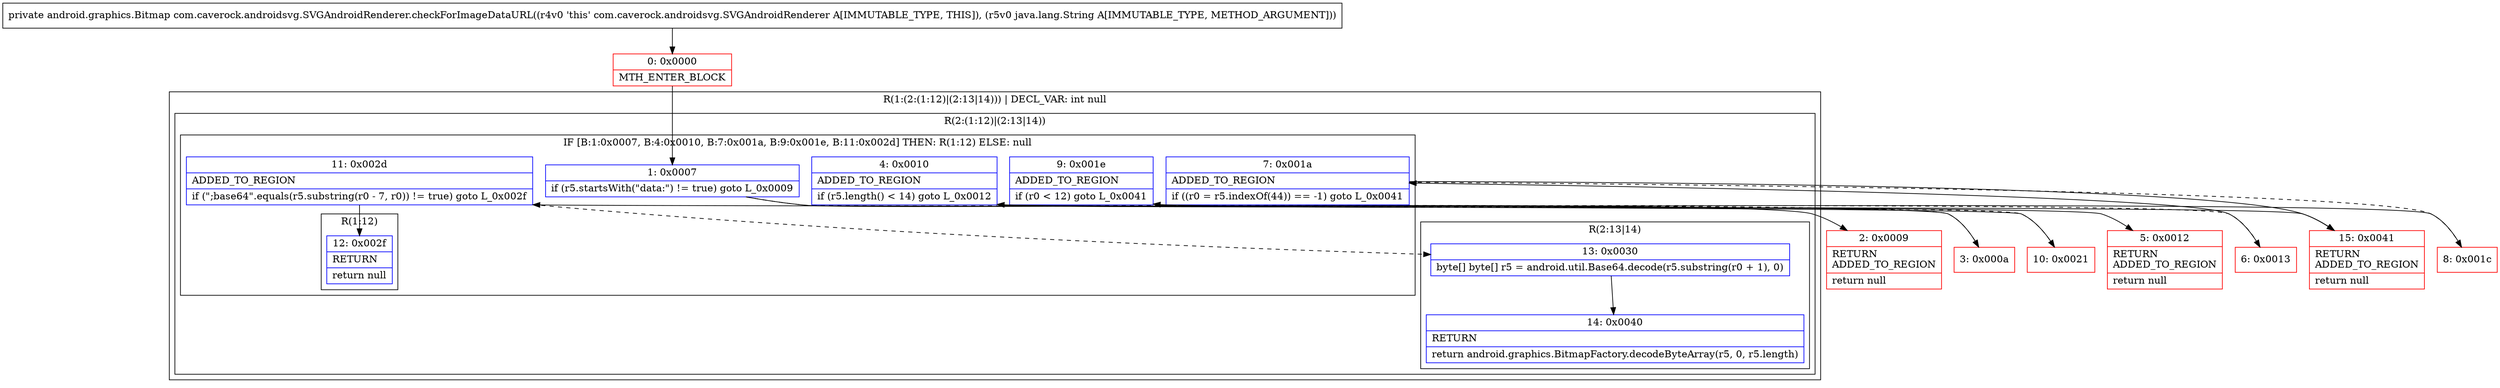 digraph "CFG forcom.caverock.androidsvg.SVGAndroidRenderer.checkForImageDataURL(Ljava\/lang\/String;)Landroid\/graphics\/Bitmap;" {
subgraph cluster_Region_1689062900 {
label = "R(1:(2:(1:12)|(2:13|14))) | DECL_VAR: int null\l";
node [shape=record,color=blue];
subgraph cluster_Region_1427433701 {
label = "R(2:(1:12)|(2:13|14))";
node [shape=record,color=blue];
subgraph cluster_IfRegion_718542171 {
label = "IF [B:1:0x0007, B:4:0x0010, B:7:0x001a, B:9:0x001e, B:11:0x002d] THEN: R(1:12) ELSE: null";
node [shape=record,color=blue];
Node_1 [shape=record,label="{1\:\ 0x0007|if (r5.startsWith(\"data:\") != true) goto L_0x0009\l}"];
Node_4 [shape=record,label="{4\:\ 0x0010|ADDED_TO_REGION\l|if (r5.length() \< 14) goto L_0x0012\l}"];
Node_7 [shape=record,label="{7\:\ 0x001a|ADDED_TO_REGION\l|if ((r0 = r5.indexOf(44)) == \-1) goto L_0x0041\l}"];
Node_9 [shape=record,label="{9\:\ 0x001e|ADDED_TO_REGION\l|if (r0 \< 12) goto L_0x0041\l}"];
Node_11 [shape=record,label="{11\:\ 0x002d|ADDED_TO_REGION\l|if (\";base64\".equals(r5.substring(r0 \- 7, r0)) != true) goto L_0x002f\l}"];
subgraph cluster_Region_2004791316 {
label = "R(1:12)";
node [shape=record,color=blue];
Node_12 [shape=record,label="{12\:\ 0x002f|RETURN\l|return null\l}"];
}
}
subgraph cluster_Region_861696462 {
label = "R(2:13|14)";
node [shape=record,color=blue];
Node_13 [shape=record,label="{13\:\ 0x0030|byte[] byte[] r5 = android.util.Base64.decode(r5.substring(r0 + 1), 0)\l}"];
Node_14 [shape=record,label="{14\:\ 0x0040|RETURN\l|return android.graphics.BitmapFactory.decodeByteArray(r5, 0, r5.length)\l}"];
}
}
}
Node_0 [shape=record,color=red,label="{0\:\ 0x0000|MTH_ENTER_BLOCK\l}"];
Node_2 [shape=record,color=red,label="{2\:\ 0x0009|RETURN\lADDED_TO_REGION\l|return null\l}"];
Node_3 [shape=record,color=red,label="{3\:\ 0x000a}"];
Node_5 [shape=record,color=red,label="{5\:\ 0x0012|RETURN\lADDED_TO_REGION\l|return null\l}"];
Node_6 [shape=record,color=red,label="{6\:\ 0x0013}"];
Node_8 [shape=record,color=red,label="{8\:\ 0x001c}"];
Node_10 [shape=record,color=red,label="{10\:\ 0x0021}"];
Node_15 [shape=record,color=red,label="{15\:\ 0x0041|RETURN\lADDED_TO_REGION\l|return null\l}"];
MethodNode[shape=record,label="{private android.graphics.Bitmap com.caverock.androidsvg.SVGAndroidRenderer.checkForImageDataURL((r4v0 'this' com.caverock.androidsvg.SVGAndroidRenderer A[IMMUTABLE_TYPE, THIS]), (r5v0 java.lang.String A[IMMUTABLE_TYPE, METHOD_ARGUMENT])) }"];
MethodNode -> Node_0;
Node_1 -> Node_2;
Node_1 -> Node_3[style=dashed];
Node_4 -> Node_5;
Node_4 -> Node_6[style=dashed];
Node_7 -> Node_8[style=dashed];
Node_7 -> Node_15;
Node_9 -> Node_10[style=dashed];
Node_9 -> Node_15;
Node_11 -> Node_12;
Node_11 -> Node_13[style=dashed];
Node_13 -> Node_14;
Node_0 -> Node_1;
Node_3 -> Node_4;
Node_6 -> Node_7;
Node_8 -> Node_9;
Node_10 -> Node_11;
}


